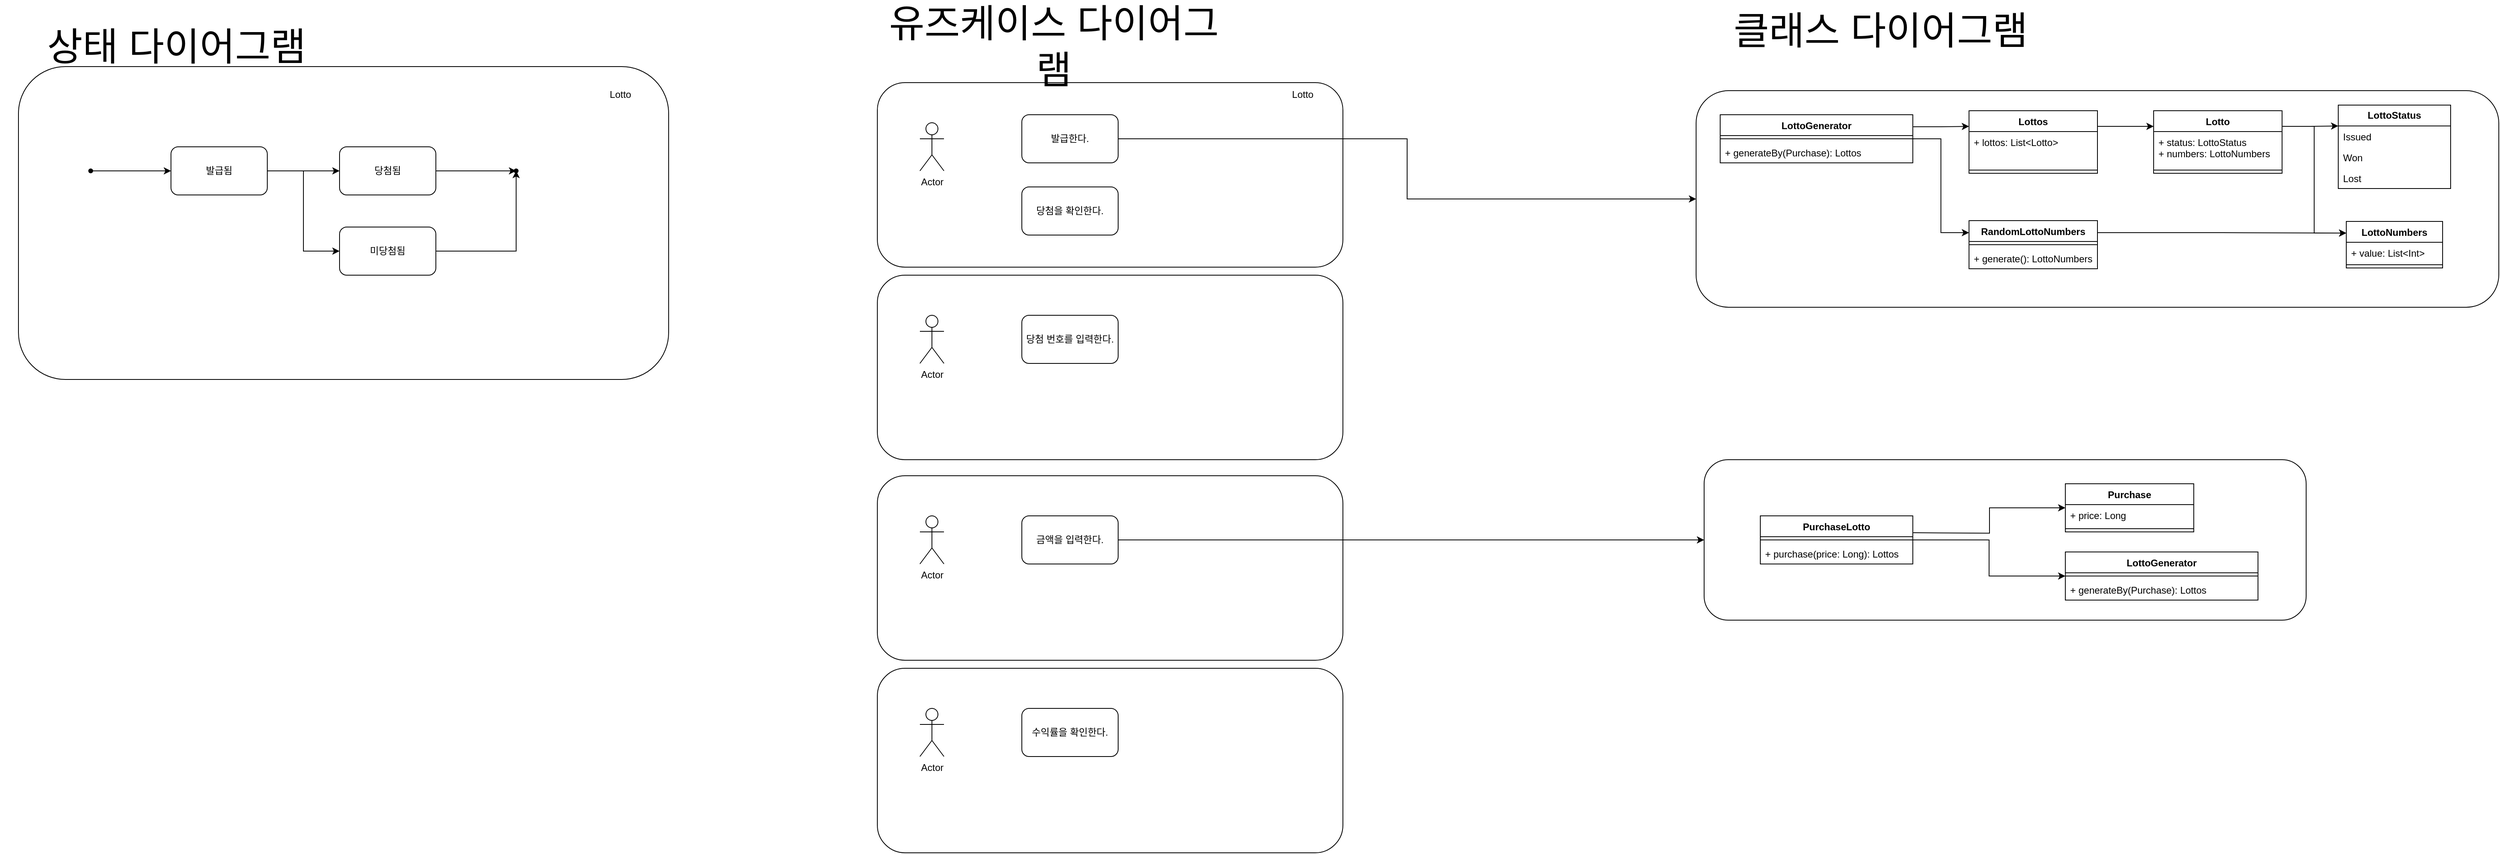 <mxfile version="26.0.6">
  <diagram id="C5RBs43oDa-KdzZeNtuy" name="Page-1">
    <mxGraphModel dx="1333" dy="1853" grid="1" gridSize="10" guides="1" tooltips="1" connect="1" arrows="1" fold="1" page="1" pageScale="1" pageWidth="827" pageHeight="1169" math="0" shadow="0">
      <root>
        <mxCell id="WIyWlLk6GJQsqaUBKTNV-0" />
        <mxCell id="WIyWlLk6GJQsqaUBKTNV-1" parent="WIyWlLk6GJQsqaUBKTNV-0" />
        <mxCell id="b7edEHTEQrsLhUJaDIO4-33" value="" style="rounded=1;whiteSpace=wrap;html=1;" vertex="1" parent="WIyWlLk6GJQsqaUBKTNV-1">
          <mxGeometry x="1480" y="-100" width="580" height="230" as="geometry" />
        </mxCell>
        <mxCell id="b7edEHTEQrsLhUJaDIO4-38" value="" style="rounded=1;whiteSpace=wrap;html=1;" vertex="1" parent="WIyWlLk6GJQsqaUBKTNV-1">
          <mxGeometry x="1480" y="140" width="580" height="230" as="geometry" />
        </mxCell>
        <mxCell id="b7edEHTEQrsLhUJaDIO4-58" style="edgeStyle=orthogonalEdgeStyle;rounded=0;orthogonalLoop=1;jettySize=auto;html=1;entryX=0;entryY=0.5;entryDx=0;entryDy=0;exitX=1;exitY=0.5;exitDx=0;exitDy=0;" edge="1" parent="WIyWlLk6GJQsqaUBKTNV-1" source="b7edEHTEQrsLhUJaDIO4-30" target="b7edEHTEQrsLhUJaDIO4-36">
          <mxGeometry relative="1" as="geometry" />
        </mxCell>
        <mxCell id="b7edEHTEQrsLhUJaDIO4-28" value="" style="group;movable=1;resizable=1;rotatable=1;deletable=1;editable=1;locked=0;connectable=1;" vertex="1" connectable="0" parent="WIyWlLk6GJQsqaUBKTNV-1">
          <mxGeometry x="410" y="-120" width="810" height="390" as="geometry" />
        </mxCell>
        <mxCell id="b7edEHTEQrsLhUJaDIO4-10" value="" style="rounded=1;whiteSpace=wrap;html=1;movable=1;resizable=1;rotatable=1;deletable=1;editable=1;locked=0;connectable=1;" vertex="1" parent="b7edEHTEQrsLhUJaDIO4-28">
          <mxGeometry width="810" height="390" as="geometry" />
        </mxCell>
        <mxCell id="b7edEHTEQrsLhUJaDIO4-11" value="Lotto" style="text;html=1;align=center;verticalAlign=middle;whiteSpace=wrap;rounded=0;movable=1;resizable=1;rotatable=1;deletable=1;editable=1;locked=0;connectable=1;" vertex="1" parent="b7edEHTEQrsLhUJaDIO4-28">
          <mxGeometry x="720" y="20" width="60" height="30" as="geometry" />
        </mxCell>
        <mxCell id="b7edEHTEQrsLhUJaDIO4-22" style="edgeStyle=orthogonalEdgeStyle;rounded=0;orthogonalLoop=1;jettySize=auto;html=1;entryX=0;entryY=0.5;entryDx=0;entryDy=0;movable=1;resizable=1;rotatable=1;deletable=1;editable=1;locked=0;connectable=1;" edge="1" parent="b7edEHTEQrsLhUJaDIO4-28" source="b7edEHTEQrsLhUJaDIO4-17" target="b7edEHTEQrsLhUJaDIO4-18">
          <mxGeometry relative="1" as="geometry" />
        </mxCell>
        <mxCell id="b7edEHTEQrsLhUJaDIO4-17" value="" style="shape=waypoint;sketch=0;fillStyle=solid;size=6;pointerEvents=1;points=[];fillColor=none;resizable=1;rotatable=1;perimeter=centerPerimeter;snapToPoint=1;movable=1;deletable=1;editable=1;locked=0;connectable=1;" vertex="1" parent="b7edEHTEQrsLhUJaDIO4-28">
          <mxGeometry x="80" y="120" width="20" height="20" as="geometry" />
        </mxCell>
        <mxCell id="b7edEHTEQrsLhUJaDIO4-23" style="edgeStyle=orthogonalEdgeStyle;rounded=0;orthogonalLoop=1;jettySize=auto;html=1;entryX=0;entryY=0.5;entryDx=0;entryDy=0;movable=1;resizable=1;rotatable=1;deletable=1;editable=1;locked=0;connectable=1;" edge="1" parent="b7edEHTEQrsLhUJaDIO4-28" source="b7edEHTEQrsLhUJaDIO4-18" target="b7edEHTEQrsLhUJaDIO4-19">
          <mxGeometry relative="1" as="geometry" />
        </mxCell>
        <mxCell id="b7edEHTEQrsLhUJaDIO4-24" style="edgeStyle=orthogonalEdgeStyle;rounded=0;orthogonalLoop=1;jettySize=auto;html=1;entryX=0;entryY=0.5;entryDx=0;entryDy=0;movable=1;resizable=1;rotatable=1;deletable=1;editable=1;locked=0;connectable=1;" edge="1" parent="b7edEHTEQrsLhUJaDIO4-28" source="b7edEHTEQrsLhUJaDIO4-18" target="b7edEHTEQrsLhUJaDIO4-20">
          <mxGeometry relative="1" as="geometry" />
        </mxCell>
        <mxCell id="b7edEHTEQrsLhUJaDIO4-18" value="발급됨" style="rounded=1;whiteSpace=wrap;html=1;movable=1;resizable=1;rotatable=1;deletable=1;editable=1;locked=0;connectable=1;" vertex="1" parent="b7edEHTEQrsLhUJaDIO4-28">
          <mxGeometry x="190" y="100" width="120" height="60" as="geometry" />
        </mxCell>
        <mxCell id="b7edEHTEQrsLhUJaDIO4-27" style="edgeStyle=orthogonalEdgeStyle;rounded=0;orthogonalLoop=1;jettySize=auto;html=1;movable=1;resizable=1;rotatable=1;deletable=1;editable=1;locked=0;connectable=1;" edge="1" parent="b7edEHTEQrsLhUJaDIO4-28" source="b7edEHTEQrsLhUJaDIO4-19" target="b7edEHTEQrsLhUJaDIO4-21">
          <mxGeometry relative="1" as="geometry" />
        </mxCell>
        <mxCell id="b7edEHTEQrsLhUJaDIO4-19" value="당첨됨" style="rounded=1;whiteSpace=wrap;html=1;movable=1;resizable=1;rotatable=1;deletable=1;editable=1;locked=0;connectable=1;" vertex="1" parent="b7edEHTEQrsLhUJaDIO4-28">
          <mxGeometry x="400" y="100" width="120" height="60" as="geometry" />
        </mxCell>
        <mxCell id="b7edEHTEQrsLhUJaDIO4-20" value="미당첨됨" style="rounded=1;whiteSpace=wrap;html=1;movable=1;resizable=1;rotatable=1;deletable=1;editable=1;locked=0;connectable=1;" vertex="1" parent="b7edEHTEQrsLhUJaDIO4-28">
          <mxGeometry x="400" y="200" width="120" height="60" as="geometry" />
        </mxCell>
        <mxCell id="b7edEHTEQrsLhUJaDIO4-21" value="" style="shape=waypoint;sketch=0;fillStyle=solid;size=6;pointerEvents=1;points=[];fillColor=none;resizable=1;rotatable=1;perimeter=centerPerimeter;snapToPoint=1;movable=1;deletable=1;editable=1;locked=0;connectable=1;" vertex="1" parent="b7edEHTEQrsLhUJaDIO4-28">
          <mxGeometry x="610" y="120" width="20" height="20" as="geometry" />
        </mxCell>
        <mxCell id="b7edEHTEQrsLhUJaDIO4-26" style="edgeStyle=orthogonalEdgeStyle;rounded=0;orthogonalLoop=1;jettySize=auto;html=1;entryX=-0.1;entryY=0.367;entryDx=0;entryDy=0;entryPerimeter=0;movable=1;resizable=1;rotatable=1;deletable=1;editable=1;locked=0;connectable=1;" edge="1" parent="b7edEHTEQrsLhUJaDIO4-28" source="b7edEHTEQrsLhUJaDIO4-20" target="b7edEHTEQrsLhUJaDIO4-21">
          <mxGeometry relative="1" as="geometry" />
        </mxCell>
        <mxCell id="b7edEHTEQrsLhUJaDIO4-29" value="Actor" style="shape=umlActor;verticalLabelPosition=bottom;verticalAlign=top;html=1;outlineConnect=0;" vertex="1" parent="WIyWlLk6GJQsqaUBKTNV-1">
          <mxGeometry x="1533" y="-50" width="30" height="60" as="geometry" />
        </mxCell>
        <mxCell id="b7edEHTEQrsLhUJaDIO4-30" value="발급한다." style="rounded=1;whiteSpace=wrap;html=1;" vertex="1" parent="WIyWlLk6GJQsqaUBKTNV-1">
          <mxGeometry x="1660" y="-60" width="120" height="60" as="geometry" />
        </mxCell>
        <mxCell id="b7edEHTEQrsLhUJaDIO4-31" value="당첨을 확인한다." style="rounded=1;whiteSpace=wrap;html=1;" vertex="1" parent="WIyWlLk6GJQsqaUBKTNV-1">
          <mxGeometry x="1660" y="30" width="120" height="60" as="geometry" />
        </mxCell>
        <mxCell id="b7edEHTEQrsLhUJaDIO4-32" value="당첨 번호를 입력한다." style="rounded=1;whiteSpace=wrap;html=1;" vertex="1" parent="WIyWlLk6GJQsqaUBKTNV-1">
          <mxGeometry x="1660" y="190" width="120" height="60" as="geometry" />
        </mxCell>
        <mxCell id="b7edEHTEQrsLhUJaDIO4-34" value="&lt;font style=&quot;font-size: 48px;&quot;&gt;상태 다이어그램&lt;/font&gt;" style="text;html=1;align=center;verticalAlign=middle;whiteSpace=wrap;rounded=0;movable=1;resizable=1;rotatable=1;deletable=1;editable=1;locked=0;connectable=1;" vertex="1" parent="WIyWlLk6GJQsqaUBKTNV-1">
          <mxGeometry x="387" y="-160" width="440" height="30" as="geometry" />
        </mxCell>
        <mxCell id="b7edEHTEQrsLhUJaDIO4-35" value="&lt;span style=&quot;font-size: 48px;&quot;&gt;유즈케이스 다이어그램&lt;/span&gt;" style="text;html=1;align=center;verticalAlign=middle;whiteSpace=wrap;rounded=0;" vertex="1" parent="WIyWlLk6GJQsqaUBKTNV-1">
          <mxGeometry x="1480" y="-160" width="440" height="30" as="geometry" />
        </mxCell>
        <mxCell id="b7edEHTEQrsLhUJaDIO4-36" value="" style="rounded=1;whiteSpace=wrap;html=1;" vertex="1" parent="WIyWlLk6GJQsqaUBKTNV-1">
          <mxGeometry x="2500" y="-90" width="1000" height="270" as="geometry" />
        </mxCell>
        <mxCell id="b7edEHTEQrsLhUJaDIO4-37" value="&lt;span style=&quot;font-size: 48px;&quot;&gt;클래스 다이어그램&lt;/span&gt;" style="text;html=1;align=center;verticalAlign=middle;whiteSpace=wrap;rounded=0;" vertex="1" parent="WIyWlLk6GJQsqaUBKTNV-1">
          <mxGeometry x="2510" y="-180" width="440" height="30" as="geometry" />
        </mxCell>
        <mxCell id="b7edEHTEQrsLhUJaDIO4-39" value="Actor" style="shape=umlActor;verticalLabelPosition=bottom;verticalAlign=top;html=1;outlineConnect=0;" vertex="1" parent="WIyWlLk6GJQsqaUBKTNV-1">
          <mxGeometry x="1533" y="190" width="30" height="60" as="geometry" />
        </mxCell>
        <mxCell id="b7edEHTEQrsLhUJaDIO4-42" value="" style="rounded=1;whiteSpace=wrap;html=1;" vertex="1" parent="WIyWlLk6GJQsqaUBKTNV-1">
          <mxGeometry x="1480" y="390" width="580" height="230" as="geometry" />
        </mxCell>
        <mxCell id="b7edEHTEQrsLhUJaDIO4-93" style="edgeStyle=orthogonalEdgeStyle;rounded=0;orthogonalLoop=1;jettySize=auto;html=1;entryX=0;entryY=0.5;entryDx=0;entryDy=0;" edge="1" parent="WIyWlLk6GJQsqaUBKTNV-1" source="b7edEHTEQrsLhUJaDIO4-43" target="b7edEHTEQrsLhUJaDIO4-80">
          <mxGeometry relative="1" as="geometry" />
        </mxCell>
        <mxCell id="b7edEHTEQrsLhUJaDIO4-43" value="금액을 입력한다." style="rounded=1;whiteSpace=wrap;html=1;" vertex="1" parent="WIyWlLk6GJQsqaUBKTNV-1">
          <mxGeometry x="1660" y="440" width="120" height="60" as="geometry" />
        </mxCell>
        <mxCell id="b7edEHTEQrsLhUJaDIO4-44" value="Actor" style="shape=umlActor;verticalLabelPosition=bottom;verticalAlign=top;html=1;outlineConnect=0;" vertex="1" parent="WIyWlLk6GJQsqaUBKTNV-1">
          <mxGeometry x="1533" y="440" width="30" height="60" as="geometry" />
        </mxCell>
        <mxCell id="b7edEHTEQrsLhUJaDIO4-45" value="Lotto" style="text;html=1;align=center;verticalAlign=middle;whiteSpace=wrap;rounded=0;" vertex="1" parent="WIyWlLk6GJQsqaUBKTNV-1">
          <mxGeometry x="1980" y="-100" width="60" height="30" as="geometry" />
        </mxCell>
        <mxCell id="b7edEHTEQrsLhUJaDIO4-46" value="" style="rounded=1;whiteSpace=wrap;html=1;" vertex="1" parent="WIyWlLk6GJQsqaUBKTNV-1">
          <mxGeometry x="1480" y="630" width="580" height="230" as="geometry" />
        </mxCell>
        <mxCell id="b7edEHTEQrsLhUJaDIO4-47" value="수익률을 확인한다." style="rounded=1;whiteSpace=wrap;html=1;" vertex="1" parent="WIyWlLk6GJQsqaUBKTNV-1">
          <mxGeometry x="1660" y="680" width="120" height="60" as="geometry" />
        </mxCell>
        <mxCell id="b7edEHTEQrsLhUJaDIO4-48" value="Actor" style="shape=umlActor;verticalLabelPosition=bottom;verticalAlign=top;html=1;outlineConnect=0;" vertex="1" parent="WIyWlLk6GJQsqaUBKTNV-1">
          <mxGeometry x="1533" y="680" width="30" height="60" as="geometry" />
        </mxCell>
        <mxCell id="b7edEHTEQrsLhUJaDIO4-136" style="edgeStyle=orthogonalEdgeStyle;rounded=0;orthogonalLoop=1;jettySize=auto;html=1;entryX=0;entryY=0.25;entryDx=0;entryDy=0;exitX=1;exitY=0.25;exitDx=0;exitDy=0;" edge="1" parent="WIyWlLk6GJQsqaUBKTNV-1" source="b7edEHTEQrsLhUJaDIO4-53" target="b7edEHTEQrsLhUJaDIO4-130">
          <mxGeometry relative="1" as="geometry" />
        </mxCell>
        <mxCell id="b7edEHTEQrsLhUJaDIO4-145" style="edgeStyle=orthogonalEdgeStyle;rounded=0;orthogonalLoop=1;jettySize=auto;html=1;entryX=0;entryY=0.25;entryDx=0;entryDy=0;exitX=1;exitY=0.25;exitDx=0;exitDy=0;" edge="1" parent="WIyWlLk6GJQsqaUBKTNV-1" source="b7edEHTEQrsLhUJaDIO4-53" target="b7edEHTEQrsLhUJaDIO4-141">
          <mxGeometry relative="1" as="geometry" />
        </mxCell>
        <mxCell id="b7edEHTEQrsLhUJaDIO4-53" value="Lotto" style="swimlane;fontStyle=1;align=center;verticalAlign=top;childLayout=stackLayout;horizontal=1;startSize=26;horizontalStack=0;resizeParent=1;resizeParentMax=0;resizeLast=0;collapsible=1;marginBottom=0;whiteSpace=wrap;html=1;" vertex="1" parent="WIyWlLk6GJQsqaUBKTNV-1">
          <mxGeometry x="3070" y="-65" width="160" height="78" as="geometry" />
        </mxCell>
        <mxCell id="b7edEHTEQrsLhUJaDIO4-54" value="+ status: LottoStatus&lt;div&gt;+ numbers: LottoNumbers&lt;/div&gt;" style="text;strokeColor=none;fillColor=none;align=left;verticalAlign=top;spacingLeft=4;spacingRight=4;overflow=hidden;rotatable=0;points=[[0,0.5],[1,0.5]];portConstraint=eastwest;whiteSpace=wrap;html=1;" vertex="1" parent="b7edEHTEQrsLhUJaDIO4-53">
          <mxGeometry y="26" width="160" height="44" as="geometry" />
        </mxCell>
        <mxCell id="b7edEHTEQrsLhUJaDIO4-55" value="" style="line;strokeWidth=1;fillColor=none;align=left;verticalAlign=middle;spacingTop=-1;spacingLeft=3;spacingRight=3;rotatable=0;labelPosition=right;points=[];portConstraint=eastwest;strokeColor=inherit;" vertex="1" parent="b7edEHTEQrsLhUJaDIO4-53">
          <mxGeometry y="70" width="160" height="8" as="geometry" />
        </mxCell>
        <mxCell id="b7edEHTEQrsLhUJaDIO4-65" style="edgeStyle=orthogonalEdgeStyle;rounded=0;orthogonalLoop=1;jettySize=auto;html=1;entryX=0;entryY=0.25;entryDx=0;entryDy=0;exitX=1;exitY=0.25;exitDx=0;exitDy=0;" edge="1" parent="WIyWlLk6GJQsqaUBKTNV-1" source="b7edEHTEQrsLhUJaDIO4-62" target="b7edEHTEQrsLhUJaDIO4-53">
          <mxGeometry relative="1" as="geometry" />
        </mxCell>
        <mxCell id="b7edEHTEQrsLhUJaDIO4-62" value="Lottos" style="swimlane;fontStyle=1;align=center;verticalAlign=top;childLayout=stackLayout;horizontal=1;startSize=26;horizontalStack=0;resizeParent=1;resizeParentMax=0;resizeLast=0;collapsible=1;marginBottom=0;whiteSpace=wrap;html=1;" vertex="1" parent="WIyWlLk6GJQsqaUBKTNV-1">
          <mxGeometry x="2840" y="-65" width="160" height="78" as="geometry" />
        </mxCell>
        <mxCell id="b7edEHTEQrsLhUJaDIO4-63" value="+ lottos: List&amp;lt;Lotto&amp;gt;" style="text;strokeColor=none;fillColor=none;align=left;verticalAlign=top;spacingLeft=4;spacingRight=4;overflow=hidden;rotatable=0;points=[[0,0.5],[1,0.5]];portConstraint=eastwest;whiteSpace=wrap;html=1;" vertex="1" parent="b7edEHTEQrsLhUJaDIO4-62">
          <mxGeometry y="26" width="160" height="44" as="geometry" />
        </mxCell>
        <mxCell id="b7edEHTEQrsLhUJaDIO4-64" value="" style="line;strokeWidth=1;fillColor=none;align=left;verticalAlign=middle;spacingTop=-1;spacingLeft=3;spacingRight=3;rotatable=0;labelPosition=right;points=[];portConstraint=eastwest;strokeColor=inherit;" vertex="1" parent="b7edEHTEQrsLhUJaDIO4-62">
          <mxGeometry y="70" width="160" height="8" as="geometry" />
        </mxCell>
        <mxCell id="b7edEHTEQrsLhUJaDIO4-79" style="edgeStyle=orthogonalEdgeStyle;rounded=0;orthogonalLoop=1;jettySize=auto;html=1;entryX=0;entryY=0.25;entryDx=0;entryDy=0;exitX=1;exitY=0.25;exitDx=0;exitDy=0;" edge="1" parent="WIyWlLk6GJQsqaUBKTNV-1" source="b7edEHTEQrsLhUJaDIO4-116" target="b7edEHTEQrsLhUJaDIO4-62">
          <mxGeometry relative="1" as="geometry">
            <mxPoint x="2720" y="-45" as="sourcePoint" />
          </mxGeometry>
        </mxCell>
        <mxCell id="b7edEHTEQrsLhUJaDIO4-80" value="" style="rounded=1;whiteSpace=wrap;html=1;" vertex="1" parent="WIyWlLk6GJQsqaUBKTNV-1">
          <mxGeometry x="2510" y="370" width="750" height="200" as="geometry" />
        </mxCell>
        <mxCell id="b7edEHTEQrsLhUJaDIO4-98" value="Purchase" style="swimlane;fontStyle=1;align=center;verticalAlign=top;childLayout=stackLayout;horizontal=1;startSize=26;horizontalStack=0;resizeParent=1;resizeParentMax=0;resizeLast=0;collapsible=1;marginBottom=0;whiteSpace=wrap;html=1;" vertex="1" parent="WIyWlLk6GJQsqaUBKTNV-1">
          <mxGeometry x="2960" y="400" width="160" height="60" as="geometry" />
        </mxCell>
        <mxCell id="b7edEHTEQrsLhUJaDIO4-99" value="+ price: Long" style="text;strokeColor=none;fillColor=none;align=left;verticalAlign=top;spacingLeft=4;spacingRight=4;overflow=hidden;rotatable=0;points=[[0,0.5],[1,0.5]];portConstraint=eastwest;whiteSpace=wrap;html=1;" vertex="1" parent="b7edEHTEQrsLhUJaDIO4-98">
          <mxGeometry y="26" width="160" height="26" as="geometry" />
        </mxCell>
        <mxCell id="b7edEHTEQrsLhUJaDIO4-100" value="" style="line;strokeWidth=1;fillColor=none;align=left;verticalAlign=middle;spacingTop=-1;spacingLeft=3;spacingRight=3;rotatable=0;labelPosition=right;points=[];portConstraint=eastwest;strokeColor=inherit;" vertex="1" parent="b7edEHTEQrsLhUJaDIO4-98">
          <mxGeometry y="52" width="160" height="8" as="geometry" />
        </mxCell>
        <mxCell id="b7edEHTEQrsLhUJaDIO4-106" value="LottoGenerator" style="swimlane;fontStyle=1;align=center;verticalAlign=top;childLayout=stackLayout;horizontal=1;startSize=26;horizontalStack=0;resizeParent=1;resizeParentMax=0;resizeLast=0;collapsible=1;marginBottom=0;whiteSpace=wrap;html=1;" vertex="1" parent="WIyWlLk6GJQsqaUBKTNV-1">
          <mxGeometry x="2960" y="485" width="240" height="60" as="geometry" />
        </mxCell>
        <mxCell id="b7edEHTEQrsLhUJaDIO4-107" value="" style="line;strokeWidth=1;fillColor=none;align=left;verticalAlign=middle;spacingTop=-1;spacingLeft=3;spacingRight=3;rotatable=0;labelPosition=right;points=[];portConstraint=eastwest;strokeColor=inherit;" vertex="1" parent="b7edEHTEQrsLhUJaDIO4-106">
          <mxGeometry y="26" width="240" height="8" as="geometry" />
        </mxCell>
        <mxCell id="b7edEHTEQrsLhUJaDIO4-108" value="+ generateBy(Purchase): Lottos" style="text;strokeColor=none;fillColor=none;align=left;verticalAlign=top;spacingLeft=4;spacingRight=4;overflow=hidden;rotatable=0;points=[[0,0.5],[1,0.5]];portConstraint=eastwest;whiteSpace=wrap;html=1;" vertex="1" parent="b7edEHTEQrsLhUJaDIO4-106">
          <mxGeometry y="34" width="240" height="26" as="geometry" />
        </mxCell>
        <mxCell id="b7edEHTEQrsLhUJaDIO4-114" style="edgeStyle=orthogonalEdgeStyle;rounded=0;orthogonalLoop=1;jettySize=auto;html=1;entryX=0;entryY=0.5;entryDx=0;entryDy=0;" edge="1" parent="WIyWlLk6GJQsqaUBKTNV-1" source="b7edEHTEQrsLhUJaDIO4-109" target="b7edEHTEQrsLhUJaDIO4-106">
          <mxGeometry relative="1" as="geometry" />
        </mxCell>
        <mxCell id="b7edEHTEQrsLhUJaDIO4-109" value="PurchaseLotto" style="swimlane;fontStyle=1;align=center;verticalAlign=top;childLayout=stackLayout;horizontal=1;startSize=26;horizontalStack=0;resizeParent=1;resizeParentMax=0;resizeLast=0;collapsible=1;marginBottom=0;whiteSpace=wrap;html=1;" vertex="1" parent="WIyWlLk6GJQsqaUBKTNV-1">
          <mxGeometry x="2580" y="440" width="190" height="60" as="geometry" />
        </mxCell>
        <mxCell id="b7edEHTEQrsLhUJaDIO4-111" value="" style="line;strokeWidth=1;fillColor=none;align=left;verticalAlign=middle;spacingTop=-1;spacingLeft=3;spacingRight=3;rotatable=0;labelPosition=right;points=[];portConstraint=eastwest;strokeColor=inherit;" vertex="1" parent="b7edEHTEQrsLhUJaDIO4-109">
          <mxGeometry y="26" width="190" height="8" as="geometry" />
        </mxCell>
        <mxCell id="b7edEHTEQrsLhUJaDIO4-112" value="+ purchase(price: Long): Lottos" style="text;strokeColor=none;fillColor=none;align=left;verticalAlign=top;spacingLeft=4;spacingRight=4;overflow=hidden;rotatable=0;points=[[0,0.5],[1,0.5]];portConstraint=eastwest;whiteSpace=wrap;html=1;" vertex="1" parent="b7edEHTEQrsLhUJaDIO4-109">
          <mxGeometry y="34" width="190" height="26" as="geometry" />
        </mxCell>
        <mxCell id="b7edEHTEQrsLhUJaDIO4-113" style="edgeStyle=orthogonalEdgeStyle;rounded=0;orthogonalLoop=1;jettySize=auto;html=1;entryX=0;entryY=0.5;entryDx=0;entryDy=0;" edge="1" parent="WIyWlLk6GJQsqaUBKTNV-1" target="b7edEHTEQrsLhUJaDIO4-98">
          <mxGeometry relative="1" as="geometry">
            <mxPoint x="2770" y="461.059" as="sourcePoint" />
          </mxGeometry>
        </mxCell>
        <mxCell id="b7edEHTEQrsLhUJaDIO4-126" style="edgeStyle=orthogonalEdgeStyle;rounded=0;orthogonalLoop=1;jettySize=auto;html=1;entryX=0;entryY=0.25;entryDx=0;entryDy=0;" edge="1" parent="WIyWlLk6GJQsqaUBKTNV-1" source="b7edEHTEQrsLhUJaDIO4-116" target="b7edEHTEQrsLhUJaDIO4-122">
          <mxGeometry relative="1" as="geometry" />
        </mxCell>
        <mxCell id="b7edEHTEQrsLhUJaDIO4-116" value="LottoGenerator" style="swimlane;fontStyle=1;align=center;verticalAlign=top;childLayout=stackLayout;horizontal=1;startSize=26;horizontalStack=0;resizeParent=1;resizeParentMax=0;resizeLast=0;collapsible=1;marginBottom=0;whiteSpace=wrap;html=1;" vertex="1" parent="WIyWlLk6GJQsqaUBKTNV-1">
          <mxGeometry x="2530" y="-60" width="240" height="60" as="geometry" />
        </mxCell>
        <mxCell id="b7edEHTEQrsLhUJaDIO4-117" value="" style="line;strokeWidth=1;fillColor=none;align=left;verticalAlign=middle;spacingTop=-1;spacingLeft=3;spacingRight=3;rotatable=0;labelPosition=right;points=[];portConstraint=eastwest;strokeColor=inherit;" vertex="1" parent="b7edEHTEQrsLhUJaDIO4-116">
          <mxGeometry y="26" width="240" height="8" as="geometry" />
        </mxCell>
        <mxCell id="b7edEHTEQrsLhUJaDIO4-118" value="+ generateBy(Purchase): Lottos" style="text;strokeColor=none;fillColor=none;align=left;verticalAlign=top;spacingLeft=4;spacingRight=4;overflow=hidden;rotatable=0;points=[[0,0.5],[1,0.5]];portConstraint=eastwest;whiteSpace=wrap;html=1;" vertex="1" parent="b7edEHTEQrsLhUJaDIO4-116">
          <mxGeometry y="34" width="240" height="26" as="geometry" />
        </mxCell>
        <mxCell id="b7edEHTEQrsLhUJaDIO4-144" style="edgeStyle=orthogonalEdgeStyle;rounded=0;orthogonalLoop=1;jettySize=auto;html=1;entryX=0;entryY=0.25;entryDx=0;entryDy=0;exitX=1;exitY=0.25;exitDx=0;exitDy=0;" edge="1" parent="WIyWlLk6GJQsqaUBKTNV-1" source="b7edEHTEQrsLhUJaDIO4-122" target="b7edEHTEQrsLhUJaDIO4-141">
          <mxGeometry relative="1" as="geometry" />
        </mxCell>
        <mxCell id="b7edEHTEQrsLhUJaDIO4-122" value="RandomLottoNumbers" style="swimlane;fontStyle=1;align=center;verticalAlign=top;childLayout=stackLayout;horizontal=1;startSize=26;horizontalStack=0;resizeParent=1;resizeParentMax=0;resizeLast=0;collapsible=1;marginBottom=0;whiteSpace=wrap;html=1;" vertex="1" parent="WIyWlLk6GJQsqaUBKTNV-1">
          <mxGeometry x="2840" y="72" width="160" height="60" as="geometry" />
        </mxCell>
        <mxCell id="b7edEHTEQrsLhUJaDIO4-124" value="" style="line;strokeWidth=1;fillColor=none;align=left;verticalAlign=middle;spacingTop=-1;spacingLeft=3;spacingRight=3;rotatable=0;labelPosition=right;points=[];portConstraint=eastwest;strokeColor=inherit;" vertex="1" parent="b7edEHTEQrsLhUJaDIO4-122">
          <mxGeometry y="26" width="160" height="8" as="geometry" />
        </mxCell>
        <mxCell id="b7edEHTEQrsLhUJaDIO4-125" value="+ generate(): LottoNumbers" style="text;strokeColor=none;fillColor=none;align=left;verticalAlign=top;spacingLeft=4;spacingRight=4;overflow=hidden;rotatable=0;points=[[0,0.5],[1,0.5]];portConstraint=eastwest;whiteSpace=wrap;html=1;" vertex="1" parent="b7edEHTEQrsLhUJaDIO4-122">
          <mxGeometry y="34" width="160" height="26" as="geometry" />
        </mxCell>
        <mxCell id="b7edEHTEQrsLhUJaDIO4-130" value="&lt;b&gt;LottoStatus&lt;/b&gt;" style="swimlane;fontStyle=0;childLayout=stackLayout;horizontal=1;startSize=26;fillColor=none;horizontalStack=0;resizeParent=1;resizeParentMax=0;resizeLast=0;collapsible=1;marginBottom=0;whiteSpace=wrap;html=1;" vertex="1" parent="WIyWlLk6GJQsqaUBKTNV-1">
          <mxGeometry x="3300" y="-72" width="140" height="104" as="geometry" />
        </mxCell>
        <mxCell id="b7edEHTEQrsLhUJaDIO4-131" value="Issued" style="text;strokeColor=none;fillColor=none;align=left;verticalAlign=top;spacingLeft=4;spacingRight=4;overflow=hidden;rotatable=0;points=[[0,0.5],[1,0.5]];portConstraint=eastwest;whiteSpace=wrap;html=1;" vertex="1" parent="b7edEHTEQrsLhUJaDIO4-130">
          <mxGeometry y="26" width="140" height="26" as="geometry" />
        </mxCell>
        <mxCell id="b7edEHTEQrsLhUJaDIO4-132" value="Won" style="text;strokeColor=none;fillColor=none;align=left;verticalAlign=top;spacingLeft=4;spacingRight=4;overflow=hidden;rotatable=0;points=[[0,0.5],[1,0.5]];portConstraint=eastwest;whiteSpace=wrap;html=1;" vertex="1" parent="b7edEHTEQrsLhUJaDIO4-130">
          <mxGeometry y="52" width="140" height="26" as="geometry" />
        </mxCell>
        <mxCell id="b7edEHTEQrsLhUJaDIO4-133" value="Lost" style="text;strokeColor=none;fillColor=none;align=left;verticalAlign=top;spacingLeft=4;spacingRight=4;overflow=hidden;rotatable=0;points=[[0,0.5],[1,0.5]];portConstraint=eastwest;whiteSpace=wrap;html=1;" vertex="1" parent="b7edEHTEQrsLhUJaDIO4-130">
          <mxGeometry y="78" width="140" height="26" as="geometry" />
        </mxCell>
        <mxCell id="b7edEHTEQrsLhUJaDIO4-141" value="LottoNumbers" style="swimlane;fontStyle=1;align=center;verticalAlign=top;childLayout=stackLayout;horizontal=1;startSize=26;horizontalStack=0;resizeParent=1;resizeParentMax=0;resizeLast=0;collapsible=1;marginBottom=0;whiteSpace=wrap;html=1;" vertex="1" parent="WIyWlLk6GJQsqaUBKTNV-1">
          <mxGeometry x="3310" y="73" width="120" height="58" as="geometry" />
        </mxCell>
        <mxCell id="b7edEHTEQrsLhUJaDIO4-142" value="+ value: List&amp;lt;Int&amp;gt;" style="text;strokeColor=none;fillColor=none;align=left;verticalAlign=top;spacingLeft=4;spacingRight=4;overflow=hidden;rotatable=0;points=[[0,0.5],[1,0.5]];portConstraint=eastwest;whiteSpace=wrap;html=1;" vertex="1" parent="b7edEHTEQrsLhUJaDIO4-141">
          <mxGeometry y="26" width="120" height="24" as="geometry" />
        </mxCell>
        <mxCell id="b7edEHTEQrsLhUJaDIO4-143" value="" style="line;strokeWidth=1;fillColor=none;align=left;verticalAlign=middle;spacingTop=-1;spacingLeft=3;spacingRight=3;rotatable=0;labelPosition=right;points=[];portConstraint=eastwest;strokeColor=inherit;" vertex="1" parent="b7edEHTEQrsLhUJaDIO4-141">
          <mxGeometry y="50" width="120" height="8" as="geometry" />
        </mxCell>
      </root>
    </mxGraphModel>
  </diagram>
</mxfile>
